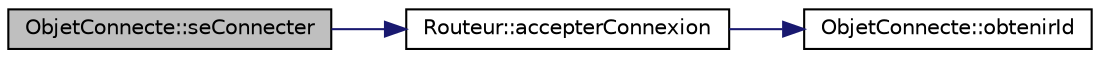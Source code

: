 digraph "ObjetConnecte::seConnecter"
{
  bgcolor="transparent";
  edge [fontname="Helvetica",fontsize="10",labelfontname="Helvetica",labelfontsize="10"];
  node [fontname="Helvetica",fontsize="10",shape=record];
  rankdir="LR";
  Node1 [label="ObjetConnecte::seConnecter",height=0.2,width=0.4,color="black", fillcolor="grey75", style="filled", fontcolor="black"];
  Node1 -> Node2 [color="midnightblue",fontsize="10",style="solid",fontname="Helvetica"];
  Node2 [label="Routeur::accepterConnexion",height=0.2,width=0.4,color="black",URL="$class_routeur.html#a90b0a29364d53bfede7c60c42eee64cd",tooltip="Accepte une connexion pour l&#39;objetConnecte  objetConnecte l&#39;objetConnecte à connecter. "];
  Node2 -> Node3 [color="midnightblue",fontsize="10",style="solid",fontname="Helvetica"];
  Node3 [label="ObjetConnecte::obtenirId",height=0.2,width=0.4,color="black",URL="$class_objet_connecte.html#a16e824398e1006a9a58235285607d804",tooltip="Accède à la variable id. "];
}
